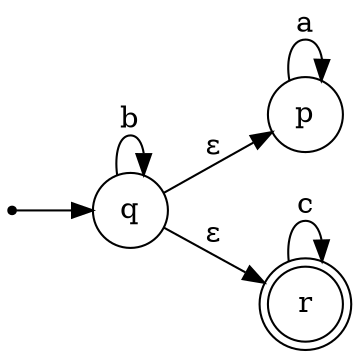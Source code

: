 digraph eNFA_2_6 {
    rankdir=LR;
    size="8,5";

    node [shape = circle];
    q [label="q"];
    p [label="p"];
    r [label="r", shape=doublecircle];

    start [shape=point];
    start -> q;

    q -> q [label="b"];
    q -> p [label="ε"];
    q -> r [label="ε"];
    p -> p [label="a"];
    r -> r [label="c"];
}
